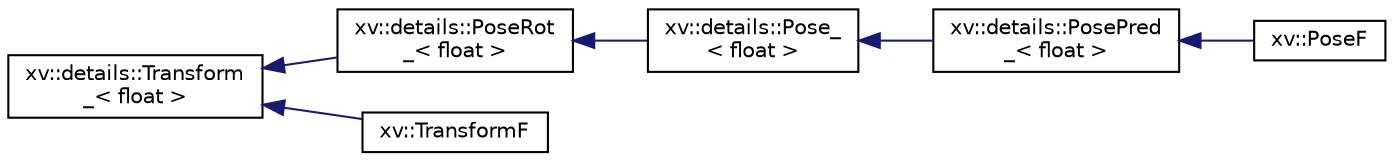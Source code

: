 digraph "Graphical Class Hierarchy"
{
 // LATEX_PDF_SIZE
  edge [fontname="Helvetica",fontsize="10",labelfontname="Helvetica",labelfontsize="10"];
  node [fontname="Helvetica",fontsize="10",shape=record];
  rankdir="LR";
  Node0 [label="xv::details::Transform\l_\< float \>",height=0.2,width=0.4,color="black", fillcolor="white", style="filled",URL="$classxv_1_1details_1_1Transform__.html",tooltip=" "];
  Node0 -> Node1 [dir="back",color="midnightblue",fontsize="10",style="solid",fontname="Helvetica"];
  Node1 [label="xv::details::PoseRot\l_\< float \>",height=0.2,width=0.4,color="black", fillcolor="white", style="filled",URL="$classxv_1_1details_1_1PoseRot__.html",tooltip=" "];
  Node1 -> Node2 [dir="back",color="midnightblue",fontsize="10",style="solid",fontname="Helvetica"];
  Node2 [label="xv::details::Pose_\l\< float \>",height=0.2,width=0.4,color="black", fillcolor="white", style="filled",URL="$classxv_1_1details_1_1Pose__.html",tooltip=" "];
  Node2 -> Node3 [dir="back",color="midnightblue",fontsize="10",style="solid",fontname="Helvetica"];
  Node3 [label="xv::details::PosePred\l_\< float \>",height=0.2,width=0.4,color="black", fillcolor="white", style="filled",URL="$classxv_1_1details_1_1PosePred__.html",tooltip=" "];
  Node3 -> Node4 [dir="back",color="midnightblue",fontsize="10",style="solid",fontname="Helvetica"];
  Node4 [label="xv::PoseF",height=0.2,width=0.4,color="black", fillcolor="white", style="filled",URL="$structxv_1_1PoseF.html",tooltip="Class representing a 6dof pose at a timestamp with a linear model for prediction."];
  Node0 -> Node5 [dir="back",color="midnightblue",fontsize="10",style="solid",fontname="Helvetica"];
  Node5 [label="xv::TransformF",height=0.2,width=0.4,color="black", fillcolor="white", style="filled",URL="$structxv_1_1TransformF.html",tooltip="Represents atransformation (or pose) with translation and rotation matrix in float type."];
}
